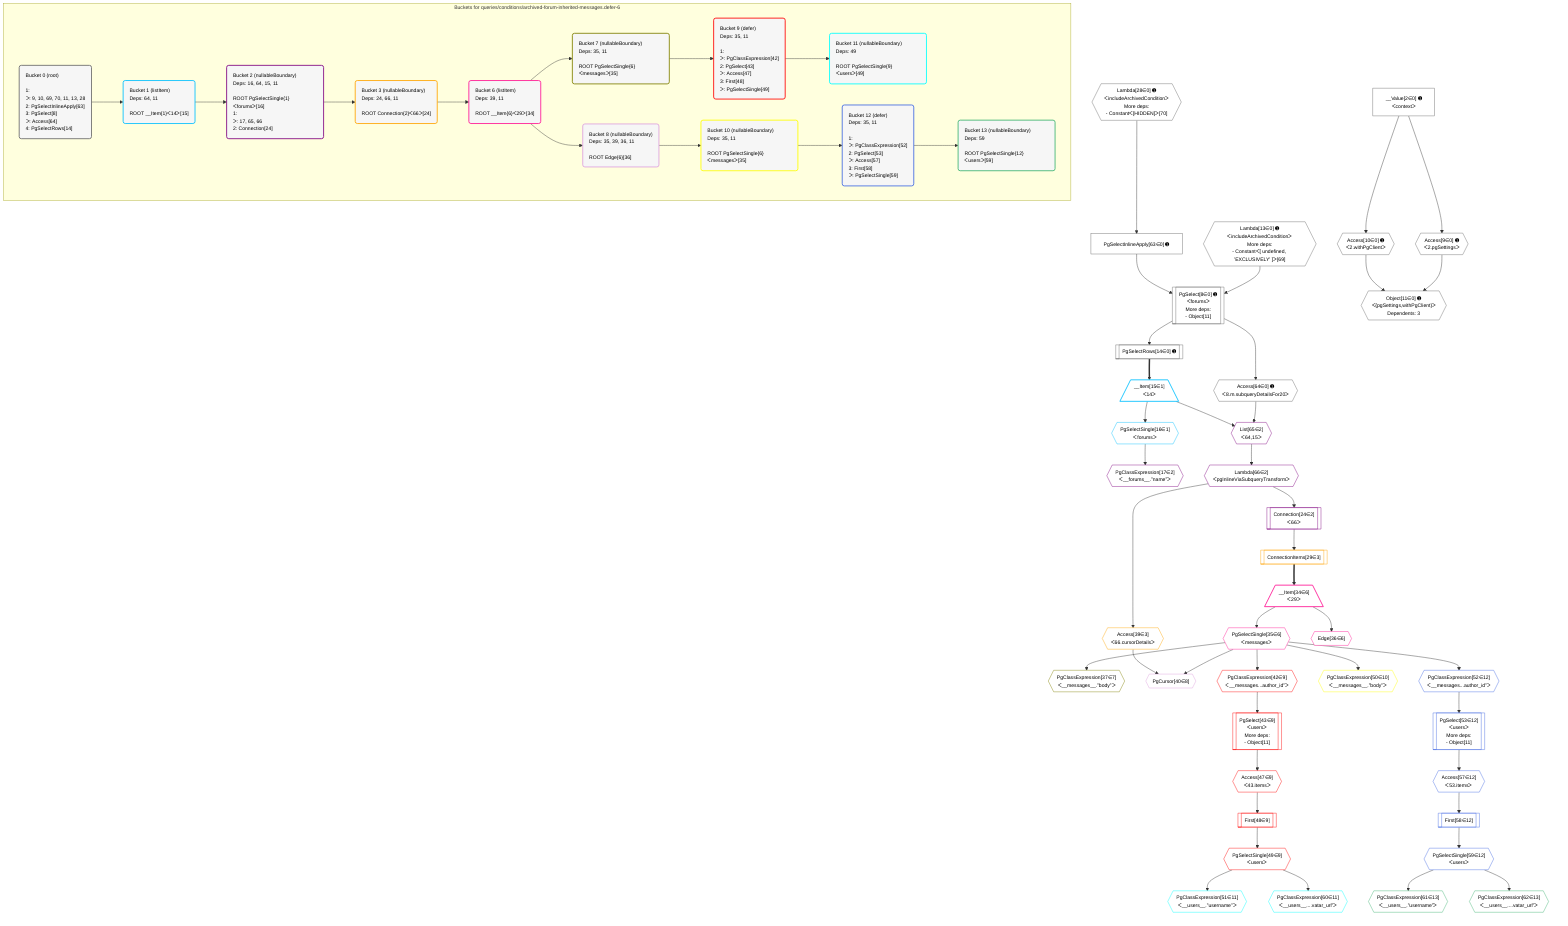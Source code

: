 %%{init: {'themeVariables': { 'fontSize': '12px'}}}%%
graph TD
    classDef path fill:#eee,stroke:#000,color:#000
    classDef plan fill:#fff,stroke-width:1px,color:#000
    classDef itemplan fill:#fff,stroke-width:2px,color:#000
    classDef unbatchedplan fill:#dff,stroke-width:1px,color:#000
    classDef sideeffectplan fill:#fcc,stroke-width:2px,color:#000
    classDef bucket fill:#f6f6f6,color:#000,stroke-width:2px,text-align:left

    subgraph "Buckets for queries/conditions/archived-forum-inherited-messages.defer-6"
    Bucket0("Bucket 0 (root)<br /><br />1: <br />ᐳ: 9, 10, 69, 70, 11, 13, 28<br />2: PgSelectInlineApply[63]<br />3: PgSelect[8]<br />ᐳ: Access[64]<br />4: PgSelectRows[14]"):::bucket
    Bucket1("Bucket 1 (listItem)<br />Deps: 64, 11<br /><br />ROOT __Item{1}ᐸ14ᐳ[15]"):::bucket
    Bucket2("Bucket 2 (nullableBoundary)<br />Deps: 16, 64, 15, 11<br /><br />ROOT PgSelectSingle{1}ᐸforumsᐳ[16]<br />1: <br />ᐳ: 17, 65, 66<br />2: Connection[24]"):::bucket
    Bucket3("Bucket 3 (nullableBoundary)<br />Deps: 24, 66, 11<br /><br />ROOT Connection{2}ᐸ66ᐳ[24]"):::bucket
    Bucket6("Bucket 6 (listItem)<br />Deps: 39, 11<br /><br />ROOT __Item{6}ᐸ29ᐳ[34]"):::bucket
    Bucket7("Bucket 7 (nullableBoundary)<br />Deps: 35, 11<br /><br />ROOT PgSelectSingle{6}ᐸmessagesᐳ[35]"):::bucket
    Bucket8("Bucket 8 (nullableBoundary)<br />Deps: 35, 39, 36, 11<br /><br />ROOT Edge{6}[36]"):::bucket
    Bucket9("Bucket 9 (defer)<br />Deps: 35, 11<br /><br />1: <br />ᐳ: PgClassExpression[42]<br />2: PgSelect[43]<br />ᐳ: Access[47]<br />3: First[48]<br />ᐳ: PgSelectSingle[49]"):::bucket
    Bucket10("Bucket 10 (nullableBoundary)<br />Deps: 35, 11<br /><br />ROOT PgSelectSingle{6}ᐸmessagesᐳ[35]"):::bucket
    Bucket11("Bucket 11 (nullableBoundary)<br />Deps: 49<br /><br />ROOT PgSelectSingle{9}ᐸusersᐳ[49]"):::bucket
    Bucket12("Bucket 12 (defer)<br />Deps: 35, 11<br /><br />1: <br />ᐳ: PgClassExpression[52]<br />2: PgSelect[53]<br />ᐳ: Access[57]<br />3: First[58]<br />ᐳ: PgSelectSingle[59]"):::bucket
    Bucket13("Bucket 13 (nullableBoundary)<br />Deps: 59<br /><br />ROOT PgSelectSingle{12}ᐸusersᐳ[59]"):::bucket
    end
    Bucket0 --> Bucket1
    Bucket1 --> Bucket2
    Bucket2 --> Bucket3
    Bucket3 --> Bucket6
    Bucket6 --> Bucket7 & Bucket8
    Bucket7 --> Bucket9
    Bucket8 --> Bucket10
    Bucket9 --> Bucket11
    Bucket10 --> Bucket12
    Bucket12 --> Bucket13

    %% plan dependencies
    PgSelect8[["PgSelect[8∈0] ➊<br />ᐸforumsᐳ<br />More deps:<br />- Object[11]"]]:::plan
    Lambda13{{"Lambda[13∈0] ➊<br />ᐸincludeArchivedConditionᐳ<br />More deps:<br />- Constantᐸ[ undefined, 'EXCLUSIVELY' ]ᐳ[69]"}}:::plan
    PgSelectInlineApply63["PgSelectInlineApply[63∈0] ➊"]:::plan
    Lambda13 & PgSelectInlineApply63 --> PgSelect8
    Object11{{"Object[11∈0] ➊<br />ᐸ{pgSettings,withPgClient}ᐳ<br />Dependents: 3"}}:::plan
    Access9{{"Access[9∈0] ➊<br />ᐸ2.pgSettingsᐳ"}}:::plan
    Access10{{"Access[10∈0] ➊<br />ᐸ2.withPgClientᐳ"}}:::plan
    Access9 & Access10 --> Object11
    __Value2["__Value[2∈0] ➊<br />ᐸcontextᐳ"]:::plan
    __Value2 --> Access9
    __Value2 --> Access10
    PgSelectRows14[["PgSelectRows[14∈0] ➊"]]:::plan
    PgSelect8 --> PgSelectRows14
    Lambda28{{"Lambda[28∈0] ➊<br />ᐸincludeArchivedConditionᐳ<br />More deps:<br />- Constantᐸ[HIDDEN]ᐳ[70]"}}:::plan
    Lambda28 --> PgSelectInlineApply63
    Access64{{"Access[64∈0] ➊<br />ᐸ8.m.subqueryDetailsFor20ᐳ"}}:::plan
    PgSelect8 --> Access64
    __Item15[/"__Item[15∈1]<br />ᐸ14ᐳ"\]:::itemplan
    PgSelectRows14 ==> __Item15
    PgSelectSingle16{{"PgSelectSingle[16∈1]<br />ᐸforumsᐳ"}}:::plan
    __Item15 --> PgSelectSingle16
    List65{{"List[65∈2]<br />ᐸ64,15ᐳ"}}:::plan
    Access64 & __Item15 --> List65
    PgClassExpression17{{"PgClassExpression[17∈2]<br />ᐸ__forums__.”name”ᐳ"}}:::plan
    PgSelectSingle16 --> PgClassExpression17
    Connection24[["Connection[24∈2]<br />ᐸ66ᐳ"]]:::plan
    Lambda66{{"Lambda[66∈2]<br />ᐸpgInlineViaSubqueryTransformᐳ"}}:::plan
    Lambda66 --> Connection24
    List65 --> Lambda66
    ConnectionItems29[["ConnectionItems[29∈3]"]]:::plan
    Connection24 --> ConnectionItems29
    Access39{{"Access[39∈3]<br />ᐸ66.cursorDetailsᐳ"}}:::plan
    Lambda66 --> Access39
    __Item34[/"__Item[34∈6]<br />ᐸ29ᐳ"\]:::itemplan
    ConnectionItems29 ==> __Item34
    PgSelectSingle35{{"PgSelectSingle[35∈6]<br />ᐸmessagesᐳ"}}:::plan
    __Item34 --> PgSelectSingle35
    Edge36{{"Edge[36∈6]"}}:::plan
    __Item34 --> Edge36
    PgClassExpression37{{"PgClassExpression[37∈7]<br />ᐸ__messages__.”body”ᐳ"}}:::plan
    PgSelectSingle35 --> PgClassExpression37
    PgCursor40{{"PgCursor[40∈8]"}}:::plan
    PgSelectSingle35 & Access39 --> PgCursor40
    PgSelect43[["PgSelect[43∈9]<br />ᐸusersᐳ<br />More deps:<br />- Object[11]"]]:::plan
    PgClassExpression42{{"PgClassExpression[42∈9]<br />ᐸ__messages...author_id”ᐳ"}}:::plan
    PgClassExpression42 --> PgSelect43
    PgSelectSingle35 --> PgClassExpression42
    Access47{{"Access[47∈9]<br />ᐸ43.itemsᐳ"}}:::plan
    PgSelect43 --> Access47
    First48[["First[48∈9]"]]:::plan
    Access47 --> First48
    PgSelectSingle49{{"PgSelectSingle[49∈9]<br />ᐸusersᐳ"}}:::plan
    First48 --> PgSelectSingle49
    PgClassExpression50{{"PgClassExpression[50∈10]<br />ᐸ__messages__.”body”ᐳ"}}:::plan
    PgSelectSingle35 --> PgClassExpression50
    PgClassExpression51{{"PgClassExpression[51∈11]<br />ᐸ__users__.”username”ᐳ"}}:::plan
    PgSelectSingle49 --> PgClassExpression51
    PgClassExpression60{{"PgClassExpression[60∈11]<br />ᐸ__users__....vatar_url”ᐳ"}}:::plan
    PgSelectSingle49 --> PgClassExpression60
    PgSelect53[["PgSelect[53∈12]<br />ᐸusersᐳ<br />More deps:<br />- Object[11]"]]:::plan
    PgClassExpression52{{"PgClassExpression[52∈12]<br />ᐸ__messages...author_id”ᐳ"}}:::plan
    PgClassExpression52 --> PgSelect53
    PgSelectSingle35 --> PgClassExpression52
    Access57{{"Access[57∈12]<br />ᐸ53.itemsᐳ"}}:::plan
    PgSelect53 --> Access57
    First58[["First[58∈12]"]]:::plan
    Access57 --> First58
    PgSelectSingle59{{"PgSelectSingle[59∈12]<br />ᐸusersᐳ"}}:::plan
    First58 --> PgSelectSingle59
    PgClassExpression61{{"PgClassExpression[61∈13]<br />ᐸ__users__.”username”ᐳ"}}:::plan
    PgSelectSingle59 --> PgClassExpression61
    PgClassExpression62{{"PgClassExpression[62∈13]<br />ᐸ__users__....vatar_url”ᐳ"}}:::plan
    PgSelectSingle59 --> PgClassExpression62

    %% define steps
    classDef bucket0 stroke:#696969
    class Bucket0,__Value2,PgSelect8,Access9,Access10,Object11,Lambda13,PgSelectRows14,Lambda28,PgSelectInlineApply63,Access64 bucket0
    classDef bucket1 stroke:#00bfff
    class Bucket1,__Item15,PgSelectSingle16 bucket1
    classDef bucket2 stroke:#7f007f
    class Bucket2,PgClassExpression17,Connection24,List65,Lambda66 bucket2
    classDef bucket3 stroke:#ffa500
    class Bucket3,ConnectionItems29,Access39 bucket3
    classDef bucket6 stroke:#ff1493
    class Bucket6,__Item34,PgSelectSingle35,Edge36 bucket6
    classDef bucket7 stroke:#808000
    class Bucket7,PgClassExpression37 bucket7
    classDef bucket8 stroke:#dda0dd
    class Bucket8,PgCursor40 bucket8
    classDef bucket9 stroke:#ff0000
    class Bucket9,PgClassExpression42,PgSelect43,Access47,First48,PgSelectSingle49 bucket9
    classDef bucket10 stroke:#ffff00
    class Bucket10,PgClassExpression50 bucket10
    classDef bucket11 stroke:#00ffff
    class Bucket11,PgClassExpression51,PgClassExpression60 bucket11
    classDef bucket12 stroke:#4169e1
    class Bucket12,PgClassExpression52,PgSelect53,Access57,First58,PgSelectSingle59 bucket12
    classDef bucket13 stroke:#3cb371
    class Bucket13,PgClassExpression61,PgClassExpression62 bucket13